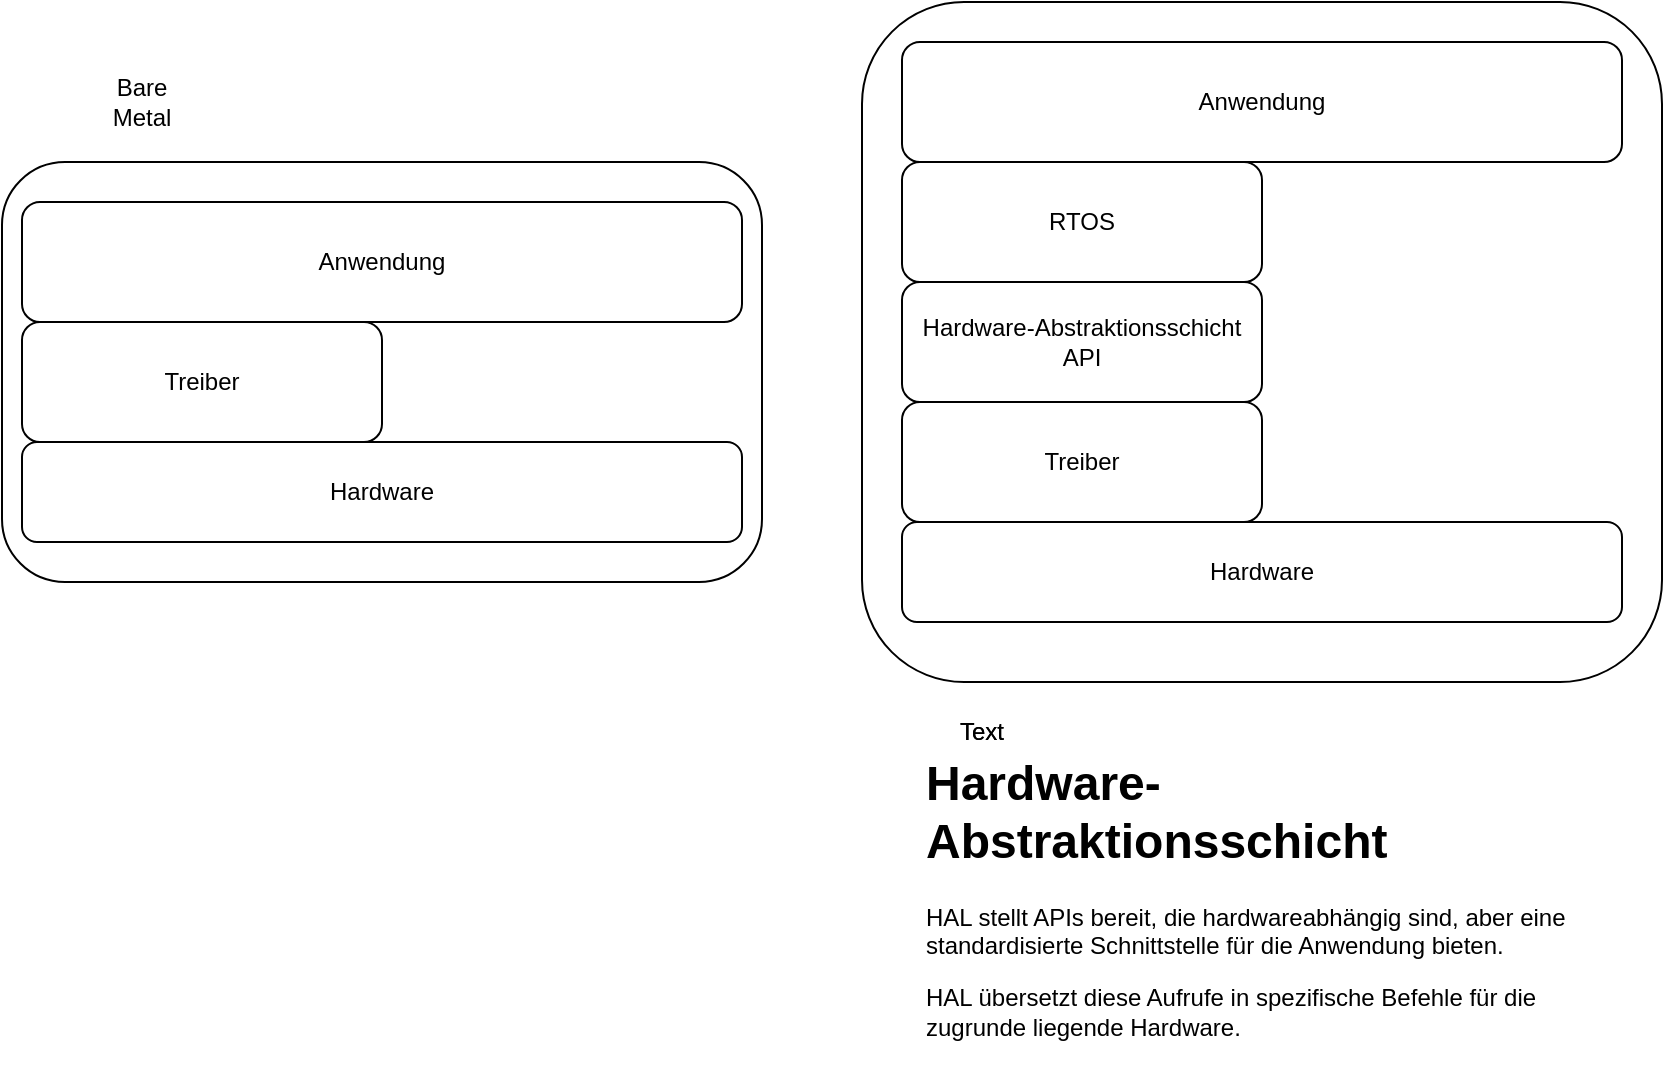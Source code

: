 <mxfile version="25.0.3">
  <diagram name="Seite-1" id="v4zKv522e2VMaitY0-yY">
    <mxGraphModel dx="1368" dy="743" grid="1" gridSize="10" guides="1" tooltips="1" connect="1" arrows="1" fold="1" page="1" pageScale="1" pageWidth="1169" pageHeight="826" math="0" shadow="0">
      <root>
        <mxCell id="0" />
        <mxCell id="1" parent="0" />
        <mxCell id="ytMAjWAJxm4MJN-wQsIq-2" value="" style="rounded=1;whiteSpace=wrap;html=1;" vertex="1" parent="1">
          <mxGeometry x="520" y="110" width="400" height="340" as="geometry" />
        </mxCell>
        <mxCell id="ytMAjWAJxm4MJN-wQsIq-3" value="Anwendung" style="rounded=1;whiteSpace=wrap;html=1;" vertex="1" parent="1">
          <mxGeometry x="540" y="130" width="360" height="60" as="geometry" />
        </mxCell>
        <mxCell id="ytMAjWAJxm4MJN-wQsIq-5" value="RTOS" style="rounded=1;whiteSpace=wrap;html=1;" vertex="1" parent="1">
          <mxGeometry x="540" y="190" width="180" height="60" as="geometry" />
        </mxCell>
        <mxCell id="ytMAjWAJxm4MJN-wQsIq-6" value="&lt;div&gt;Hardware-Abstraktionsschicht&lt;/div&gt;&lt;div&gt;API&lt;br&gt; &lt;/div&gt;" style="rounded=1;whiteSpace=wrap;html=1;" vertex="1" parent="1">
          <mxGeometry x="540" y="250" width="180" height="60" as="geometry" />
        </mxCell>
        <mxCell id="ytMAjWAJxm4MJN-wQsIq-7" value="&lt;h1 style=&quot;margin-top: 0px;&quot;&gt;Hardware-Abstraktionsschicht &lt;/h1&gt;&lt;p&gt;HAL stellt APIs bereit, die hardwareabhängig sind, aber eine standardisierte Schnittstelle für die Anwendung bieten.&lt;/p&gt;&lt;p&gt;HAL übersetzt diese Aufrufe in spezifische Befehle für die zugrunde liegende Hardware.&lt;/p&gt;" style="text;html=1;whiteSpace=wrap;overflow=hidden;rounded=0;" vertex="1" parent="1">
          <mxGeometry x="550" y="480" width="340" height="160" as="geometry" />
        </mxCell>
        <mxCell id="ytMAjWAJxm4MJN-wQsIq-8" value="Treiber" style="rounded=1;whiteSpace=wrap;html=1;" vertex="1" parent="1">
          <mxGeometry x="540" y="310" width="180" height="60" as="geometry" />
        </mxCell>
        <mxCell id="ytMAjWAJxm4MJN-wQsIq-1" value="Hardware" style="rounded=1;whiteSpace=wrap;html=1;" vertex="1" parent="1">
          <mxGeometry x="540" y="370" width="360" height="50" as="geometry" />
        </mxCell>
        <mxCell id="ytMAjWAJxm4MJN-wQsIq-9" value="" style="rounded=1;whiteSpace=wrap;html=1;" vertex="1" parent="1">
          <mxGeometry x="90" y="190" width="380" height="210" as="geometry" />
        </mxCell>
        <mxCell id="ytMAjWAJxm4MJN-wQsIq-10" value="Hardware" style="rounded=1;whiteSpace=wrap;html=1;" vertex="1" parent="1">
          <mxGeometry x="100" y="330" width="360" height="50" as="geometry" />
        </mxCell>
        <mxCell id="ytMAjWAJxm4MJN-wQsIq-11" value="Treiber" style="rounded=1;whiteSpace=wrap;html=1;" vertex="1" parent="1">
          <mxGeometry x="100" y="270" width="180" height="60" as="geometry" />
        </mxCell>
        <mxCell id="ytMAjWAJxm4MJN-wQsIq-12" value="Anwendung" style="rounded=1;whiteSpace=wrap;html=1;" vertex="1" parent="1">
          <mxGeometry x="100" y="210" width="360" height="60" as="geometry" />
        </mxCell>
        <mxCell id="ytMAjWAJxm4MJN-wQsIq-13" value="Text" style="text;html=1;align=center;verticalAlign=middle;whiteSpace=wrap;rounded=0;" vertex="1" parent="1">
          <mxGeometry x="550" y="460" width="60" height="30" as="geometry" />
        </mxCell>
        <mxCell id="ytMAjWAJxm4MJN-wQsIq-14" value="Text" style="text;html=1;align=center;verticalAlign=middle;whiteSpace=wrap;rounded=0;" vertex="1" parent="1">
          <mxGeometry x="550" y="460" width="60" height="30" as="geometry" />
        </mxCell>
        <mxCell id="ytMAjWAJxm4MJN-wQsIq-15" value="Bare Metal" style="text;html=1;align=center;verticalAlign=middle;whiteSpace=wrap;rounded=0;" vertex="1" parent="1">
          <mxGeometry x="130" y="145" width="60" height="30" as="geometry" />
        </mxCell>
      </root>
    </mxGraphModel>
  </diagram>
</mxfile>

